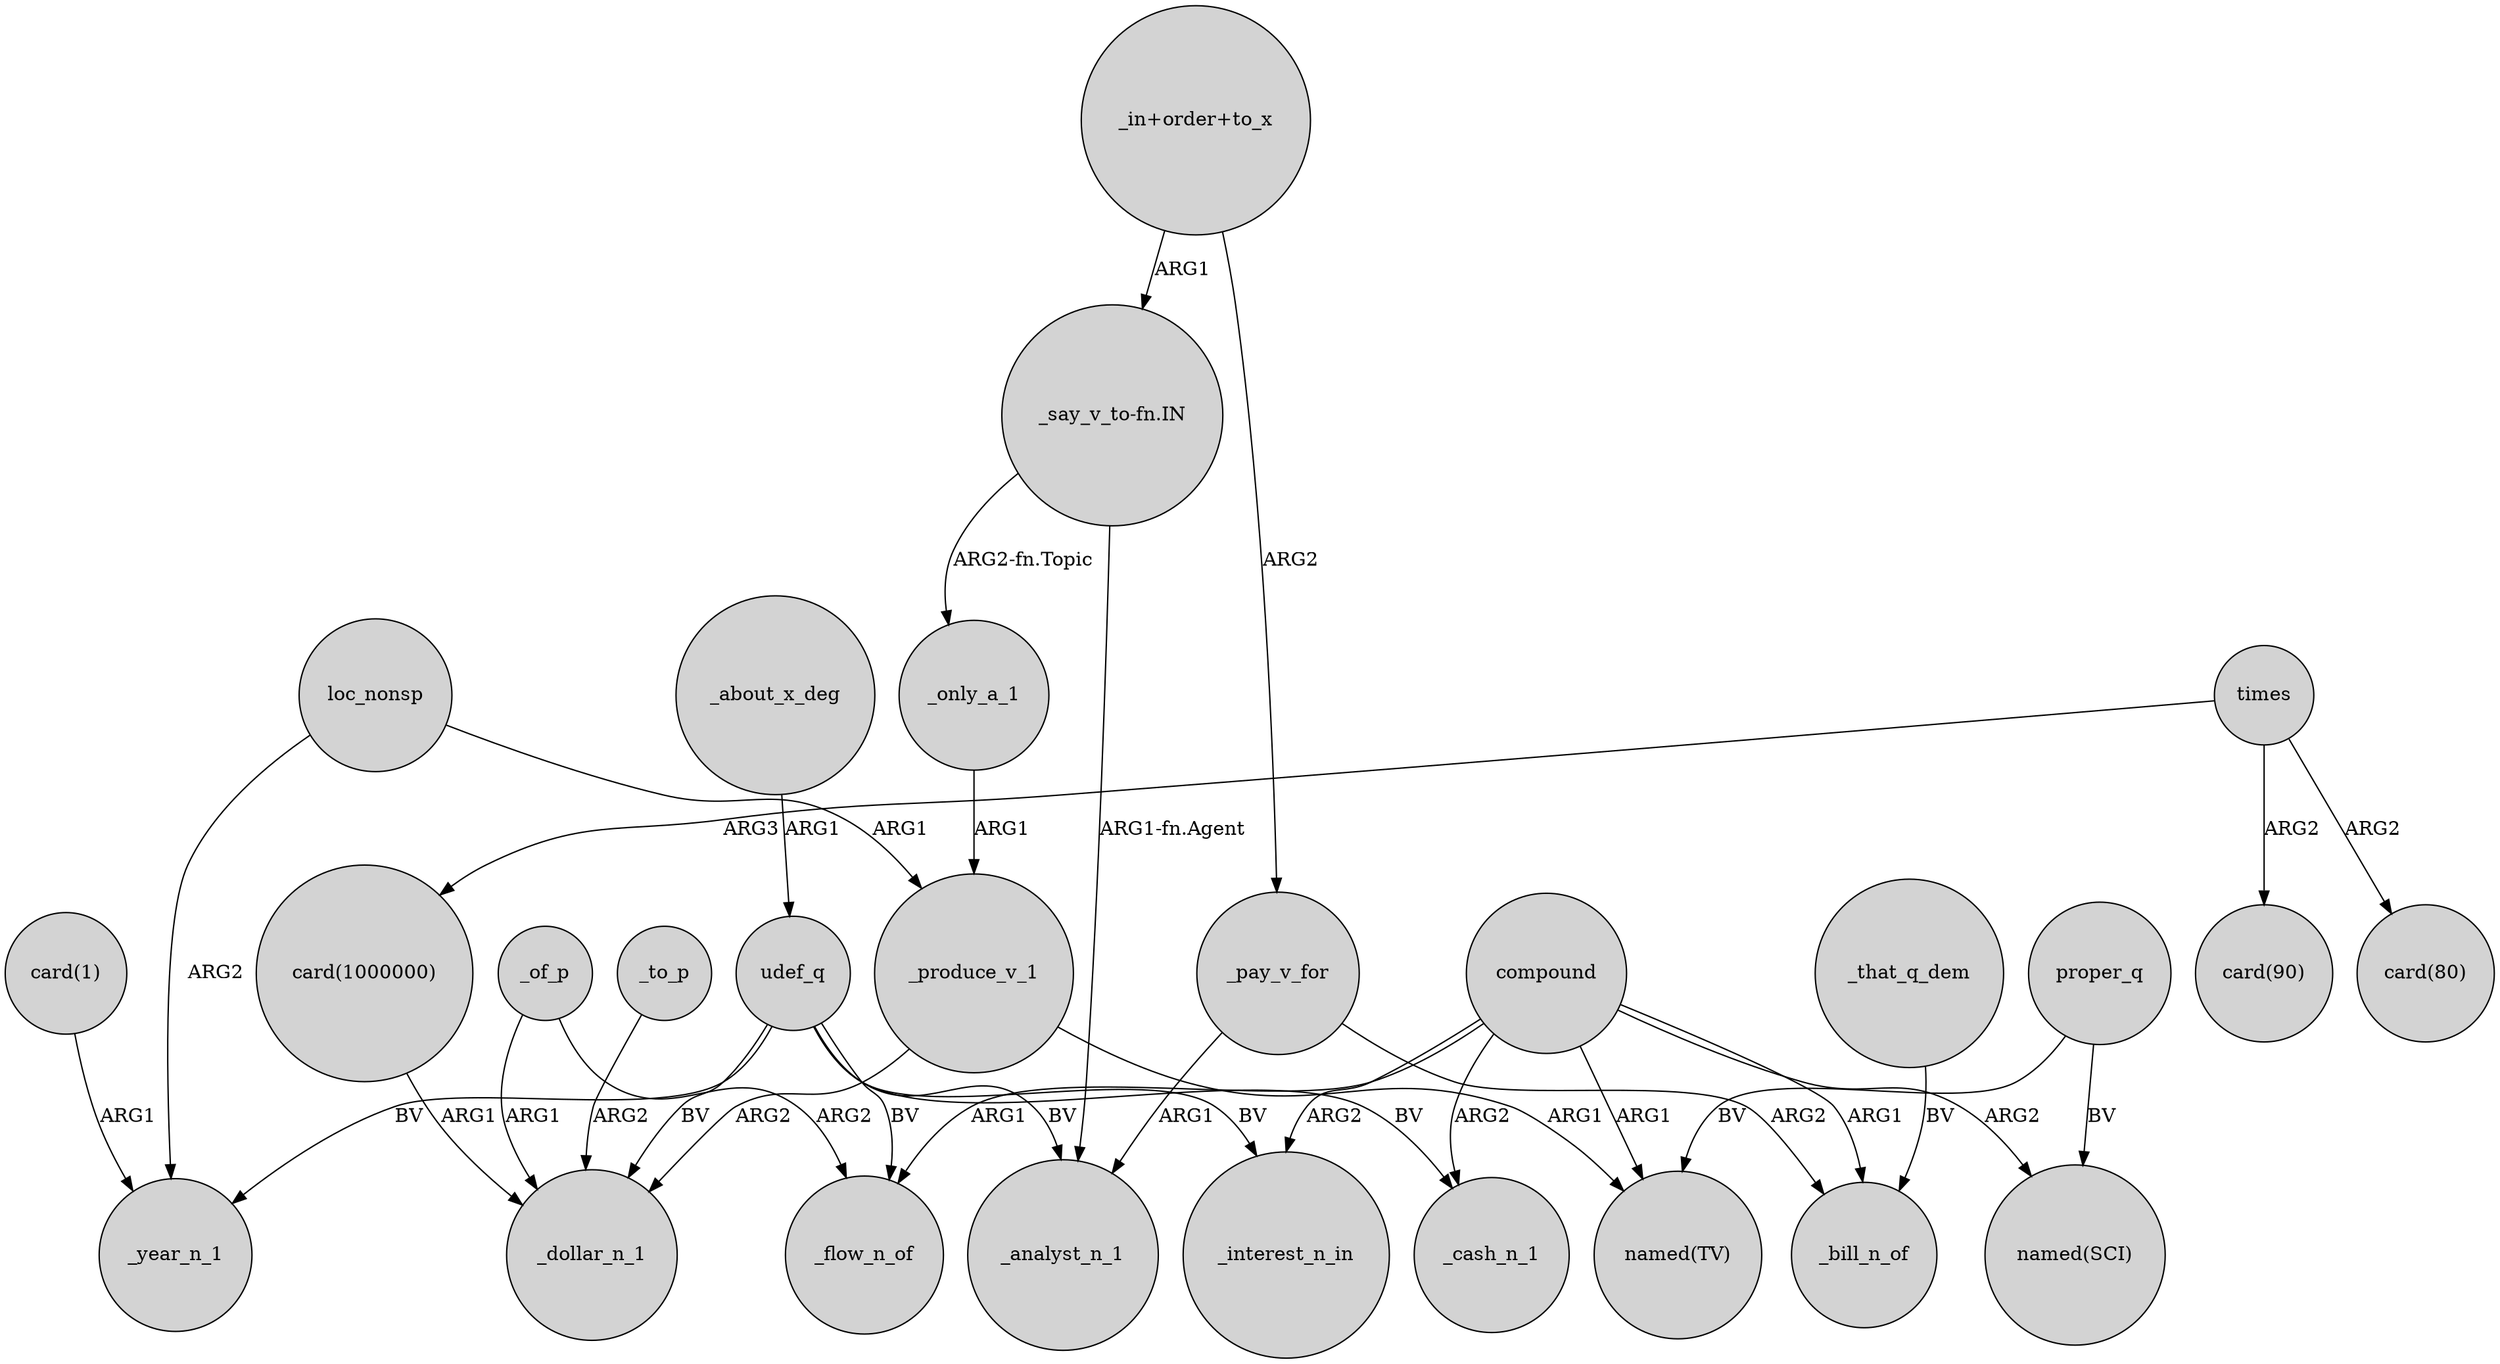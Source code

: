 digraph {
	node [shape=circle style=filled]
	"card(1000000)" -> _dollar_n_1 [label=ARG1]
	_that_q_dem -> _bill_n_of [label=BV]
	_to_p -> _dollar_n_1 [label=ARG2]
	compound -> _bill_n_of [label=ARG1]
	_only_a_1 -> _produce_v_1 [label=ARG1]
	"_in+order+to_x" -> _pay_v_for [label=ARG2]
	udef_q -> _cash_n_1 [label=BV]
	_of_p -> _dollar_n_1 [label=ARG1]
	_produce_v_1 -> "named(TV)" [label=ARG1]
	compound -> _flow_n_of [label=ARG1]
	"_in+order+to_x" -> "_say_v_to-fn.IN" [label=ARG1]
	udef_q -> _interest_n_in [label=BV]
	proper_q -> "named(TV)" [label=BV]
	_about_x_deg -> udef_q [label=ARG1]
	compound -> _interest_n_in [label=ARG2]
	_pay_v_for -> _analyst_n_1 [label=ARG1]
	times -> "card(90)" [label=ARG2]
	times -> "card(1000000)" [label=ARG3]
	"_say_v_to-fn.IN" -> _analyst_n_1 [label="ARG1-fn.Agent"]
	compound -> "named(SCI)" [label=ARG2]
	loc_nonsp -> _year_n_1 [label=ARG2]
	_of_p -> _flow_n_of [label=ARG2]
	udef_q -> _flow_n_of [label=BV]
	loc_nonsp -> _produce_v_1 [label=ARG1]
	"_say_v_to-fn.IN" -> _only_a_1 [label="ARG2-fn.Topic"]
	_pay_v_for -> _bill_n_of [label=ARG2]
	"card(1)" -> _year_n_1 [label=ARG1]
	udef_q -> _year_n_1 [label=BV]
	compound -> _cash_n_1 [label=ARG2]
	udef_q -> _analyst_n_1 [label=BV]
	compound -> "named(TV)" [label=ARG1]
	_produce_v_1 -> _dollar_n_1 [label=ARG2]
	times -> "card(80)" [label=ARG2]
	proper_q -> "named(SCI)" [label=BV]
	udef_q -> _dollar_n_1 [label=BV]
}
